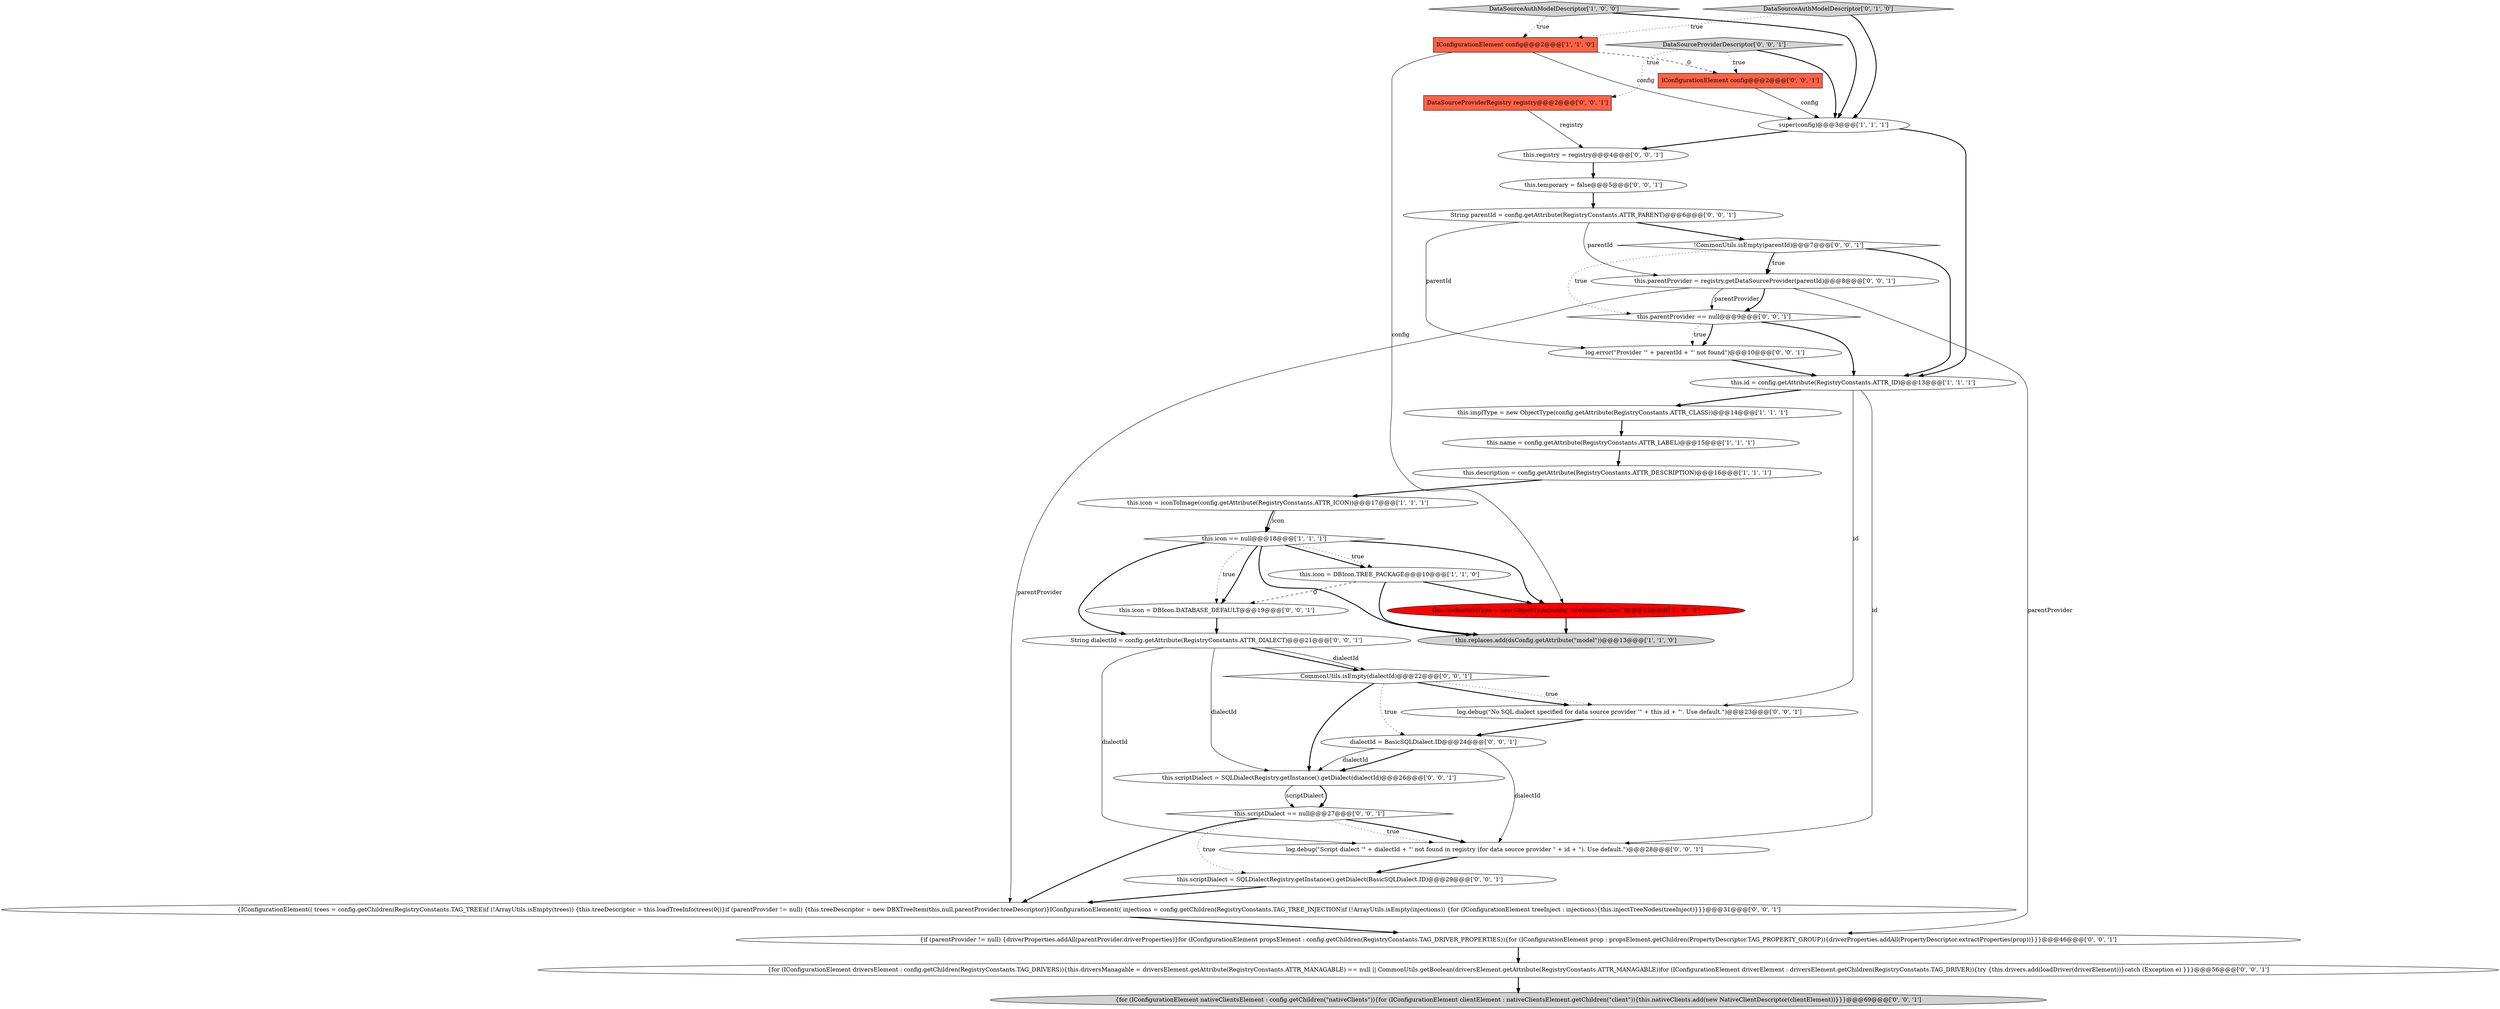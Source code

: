 digraph {
28 [style = filled, label = "log.error(\"Provider '\" + parentId + \"' not found\")@@@10@@@['0', '0', '1']", fillcolor = white, shape = ellipse image = "AAA0AAABBB3BBB"];
29 [style = filled, label = "this.icon = DBIcon.DATABASE_DEFAULT@@@19@@@['0', '0', '1']", fillcolor = white, shape = ellipse image = "AAA0AAABBB3BBB"];
21 [style = filled, label = "this.scriptDialect == null@@@27@@@['0', '0', '1']", fillcolor = white, shape = diamond image = "AAA0AAABBB3BBB"];
18 [style = filled, label = "log.debug(\"No SQL dialect specified for data source provider '\" + this.id + \"'. Use default.\")@@@23@@@['0', '0', '1']", fillcolor = white, shape = ellipse image = "AAA0AAABBB3BBB"];
3 [style = filled, label = "this.icon == null@@@18@@@['1', '1', '1']", fillcolor = white, shape = diamond image = "AAA0AAABBB1BBB"];
12 [style = filled, label = "DataSourceAuthModelDescriptor['0', '1', '0']", fillcolor = lightgray, shape = diamond image = "AAA0AAABBB2BBB"];
1 [style = filled, label = "this.implType = new ObjectType(config.getAttribute(RegistryConstants.ATTR_CLASS))@@@14@@@['1', '1', '1']", fillcolor = white, shape = ellipse image = "AAA0AAABBB1BBB"];
24 [style = filled, label = "dialectId = BasicSQLDialect.ID@@@24@@@['0', '0', '1']", fillcolor = white, shape = ellipse image = "AAA0AAABBB3BBB"];
26 [style = filled, label = "this.scriptDialect = SQLDialectRegistry.getInstance().getDialect(BasicSQLDialect.ID)@@@29@@@['0', '0', '1']", fillcolor = white, shape = ellipse image = "AAA0AAABBB3BBB"];
2 [style = filled, label = "this.name = config.getAttribute(RegistryConstants.ATTR_LABEL)@@@15@@@['1', '1', '1']", fillcolor = white, shape = ellipse image = "AAA0AAABBB1BBB"];
13 [style = filled, label = "this.parentProvider = registry.getDataSourceProvider(parentId)@@@8@@@['0', '0', '1']", fillcolor = white, shape = ellipse image = "AAA0AAABBB3BBB"];
17 [style = filled, label = "IConfigurationElement config@@@2@@@['0', '0', '1']", fillcolor = tomato, shape = box image = "AAA0AAABBB3BBB"];
30 [style = filled, label = "{for (IConfigurationElement nativeClientsElement : config.getChildren(\"nativeClients\")){for (IConfigurationElement clientElement : nativeClientsElement.getChildren(\"client\")){this.nativeClients.add(new NativeClientDescriptor(clientElement))}}}@@@69@@@['0', '0', '1']", fillcolor = lightgray, shape = ellipse image = "AAA0AAABBB3BBB"];
33 [style = filled, label = "this.registry = registry@@@4@@@['0', '0', '1']", fillcolor = white, shape = ellipse image = "AAA0AAABBB3BBB"];
27 [style = filled, label = "this.parentProvider == null@@@9@@@['0', '0', '1']", fillcolor = white, shape = diamond image = "AAA0AAABBB3BBB"];
31 [style = filled, label = "!CommonUtils.isEmpty(parentId)@@@7@@@['0', '0', '1']", fillcolor = white, shape = diamond image = "AAA0AAABBB3BBB"];
22 [style = filled, label = "this.scriptDialect = SQLDialectRegistry.getInstance().getDialect(dialectId)@@@26@@@['0', '0', '1']", fillcolor = white, shape = ellipse image = "AAA0AAABBB3BBB"];
16 [style = filled, label = "{for (IConfigurationElement driversElement : config.getChildren(RegistryConstants.TAG_DRIVERS)){this.driversManagable = driversElement.getAttribute(RegistryConstants.ATTR_MANAGABLE) == null || CommonUtils.getBoolean(driversElement.getAttribute(RegistryConstants.ATTR_MANAGABLE))for (IConfigurationElement driverElement : driversElement.getChildren(RegistryConstants.TAG_DRIVER)){try {this.drivers.add(loadDriver(driverElement))}catch (Exception e) }}}@@@56@@@['0', '0', '1']", fillcolor = white, shape = ellipse image = "AAA0AAABBB3BBB"];
7 [style = filled, label = "this.description = config.getAttribute(RegistryConstants.ATTR_DESCRIPTION)@@@16@@@['1', '1', '1']", fillcolor = white, shape = ellipse image = "AAA0AAABBB1BBB"];
0 [style = filled, label = "this.id = config.getAttribute(RegistryConstants.ATTR_ID)@@@13@@@['1', '1', '1']", fillcolor = white, shape = ellipse image = "AAA0AAABBB1BBB"];
25 [style = filled, label = "{if (parentProvider != null) {driverProperties.addAll(parentProvider.driverProperties)}for (IConfigurationElement propsElement : config.getChildren(RegistryConstants.TAG_DRIVER_PROPERTIES)){for (IConfigurationElement prop : propsElement.getChildren(PropertyDescriptor.TAG_PROPERTY_GROUP)){driverProperties.addAll(PropertyDescriptor.extractProperties(prop))}}}@@@46@@@['0', '0', '1']", fillcolor = white, shape = ellipse image = "AAA0AAABBB3BBB"];
34 [style = filled, label = "this.temporary = false@@@5@@@['0', '0', '1']", fillcolor = white, shape = ellipse image = "AAA0AAABBB3BBB"];
9 [style = filled, label = "super(config)@@@3@@@['1', '1', '1']", fillcolor = white, shape = ellipse image = "AAA0AAABBB1BBB"];
20 [style = filled, label = "String parentId = config.getAttribute(RegistryConstants.ATTR_PARENT)@@@6@@@['0', '0', '1']", fillcolor = white, shape = ellipse image = "AAA0AAABBB3BBB"];
35 [style = filled, label = "log.debug(\"Script dialect '\" + dialectId + \"' not found in registry (for data source provider \" + id + \"). Use default.\")@@@28@@@['0', '0', '1']", fillcolor = white, shape = ellipse image = "AAA0AAABBB3BBB"];
14 [style = filled, label = "DataSourceProviderRegistry registry@@@2@@@['0', '0', '1']", fillcolor = tomato, shape = box image = "AAA0AAABBB3BBB"];
19 [style = filled, label = "{IConfigurationElement(( trees = config.getChildren(RegistryConstants.TAG_TREE)if (!ArrayUtils.isEmpty(trees)) {this.treeDescriptor = this.loadTreeInfo(trees(0()}if (parentProvider != null) {this.treeDescriptor = new DBXTreeItem(this,null,parentProvider.treeDescriptor)}IConfigurationElement(( injections = config.getChildren(RegistryConstants.TAG_TREE_INJECTION)if (!ArrayUtils.isEmpty(injections)) {for (IConfigurationElement treeInject : injections){this.injectTreeNodes(treeInject)}}}@@@31@@@['0', '0', '1']", fillcolor = white, shape = ellipse image = "AAA0AAABBB3BBB"];
6 [style = filled, label = "DataSourceAuthModelDescriptor['1', '0', '0']", fillcolor = lightgray, shape = diamond image = "AAA0AAABBB1BBB"];
8 [style = filled, label = "this.icon = DBIcon.TREE_PACKAGE@@@10@@@['1', '1', '0']", fillcolor = white, shape = ellipse image = "AAA0AAABBB1BBB"];
11 [style = filled, label = "this.replaces.add(dsConfig.getAttribute(\"model\"))@@@13@@@['1', '1', '0']", fillcolor = lightgray, shape = ellipse image = "AAA0AAABBB1BBB"];
10 [style = filled, label = "this.credentialsType = new ObjectType(config,\"credentialsClass\")@@@12@@@['1', '0', '0']", fillcolor = red, shape = ellipse image = "AAA1AAABBB1BBB"];
15 [style = filled, label = "DataSourceProviderDescriptor['0', '0', '1']", fillcolor = lightgray, shape = diamond image = "AAA0AAABBB3BBB"];
4 [style = filled, label = "IConfigurationElement config@@@2@@@['1', '1', '0']", fillcolor = tomato, shape = box image = "AAA0AAABBB1BBB"];
23 [style = filled, label = "String dialectId = config.getAttribute(RegistryConstants.ATTR_DIALECT)@@@21@@@['0', '0', '1']", fillcolor = white, shape = ellipse image = "AAA0AAABBB3BBB"];
32 [style = filled, label = "CommonUtils.isEmpty(dialectId)@@@22@@@['0', '0', '1']", fillcolor = white, shape = diamond image = "AAA0AAABBB3BBB"];
5 [style = filled, label = "this.icon = iconToImage(config.getAttribute(RegistryConstants.ATTR_ICON))@@@17@@@['1', '1', '1']", fillcolor = white, shape = ellipse image = "AAA0AAABBB1BBB"];
5->3 [style = bold, label=""];
8->10 [style = bold, label=""];
32->22 [style = bold, label=""];
17->9 [style = solid, label="config"];
18->24 [style = bold, label=""];
32->18 [style = dotted, label="true"];
32->24 [style = dotted, label="true"];
9->0 [style = bold, label=""];
34->20 [style = bold, label=""];
13->19 [style = solid, label="parentProvider"];
27->0 [style = bold, label=""];
21->19 [style = bold, label=""];
3->29 [style = dotted, label="true"];
9->33 [style = bold, label=""];
4->10 [style = solid, label="config"];
4->17 [style = dashed, label="0"];
31->0 [style = bold, label=""];
31->13 [style = bold, label=""];
27->28 [style = bold, label=""];
13->27 [style = solid, label="parentProvider"];
3->11 [style = bold, label=""];
23->32 [style = bold, label=""];
20->13 [style = solid, label="parentId"];
22->21 [style = bold, label=""];
23->32 [style = solid, label="dialectId"];
5->3 [style = solid, label="icon"];
20->31 [style = bold, label=""];
29->23 [style = bold, label=""];
15->14 [style = dotted, label="true"];
26->19 [style = bold, label=""];
12->9 [style = bold, label=""];
20->28 [style = solid, label="parentId"];
13->25 [style = solid, label="parentProvider"];
24->22 [style = bold, label=""];
23->22 [style = solid, label="dialectId"];
25->16 [style = bold, label=""];
19->25 [style = bold, label=""];
24->22 [style = solid, label="dialectId"];
23->35 [style = solid, label="dialectId"];
15->17 [style = dotted, label="true"];
28->0 [style = bold, label=""];
3->10 [style = bold, label=""];
27->28 [style = dotted, label="true"];
3->23 [style = bold, label=""];
7->5 [style = bold, label=""];
13->27 [style = bold, label=""];
10->11 [style = bold, label=""];
6->4 [style = dotted, label="true"];
21->26 [style = dotted, label="true"];
24->35 [style = solid, label="dialectId"];
15->9 [style = bold, label=""];
0->1 [style = bold, label=""];
3->8 [style = bold, label=""];
16->30 [style = bold, label=""];
31->27 [style = dotted, label="true"];
1->2 [style = bold, label=""];
22->21 [style = solid, label="scriptDialect"];
12->4 [style = dotted, label="true"];
31->13 [style = dotted, label="true"];
2->7 [style = bold, label=""];
32->18 [style = bold, label=""];
6->9 [style = bold, label=""];
21->35 [style = bold, label=""];
3->8 [style = dotted, label="true"];
8->11 [style = bold, label=""];
14->33 [style = solid, label="registry"];
0->35 [style = solid, label="id"];
33->34 [style = bold, label=""];
3->29 [style = bold, label=""];
35->26 [style = bold, label=""];
21->35 [style = dotted, label="true"];
8->29 [style = dashed, label="0"];
0->18 [style = solid, label="id"];
4->9 [style = solid, label="config"];
}
